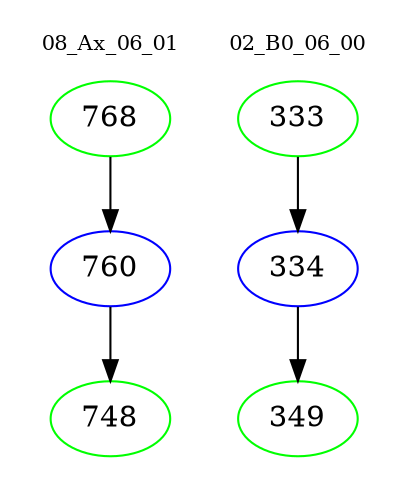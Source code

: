 digraph{
subgraph cluster_0 {
color = white
label = "08_Ax_06_01";
fontsize=10;
T0_768 [label="768", color="green"]
T0_768 -> T0_760 [color="black"]
T0_760 [label="760", color="blue"]
T0_760 -> T0_748 [color="black"]
T0_748 [label="748", color="green"]
}
subgraph cluster_1 {
color = white
label = "02_B0_06_00";
fontsize=10;
T1_333 [label="333", color="green"]
T1_333 -> T1_334 [color="black"]
T1_334 [label="334", color="blue"]
T1_334 -> T1_349 [color="black"]
T1_349 [label="349", color="green"]
}
}
